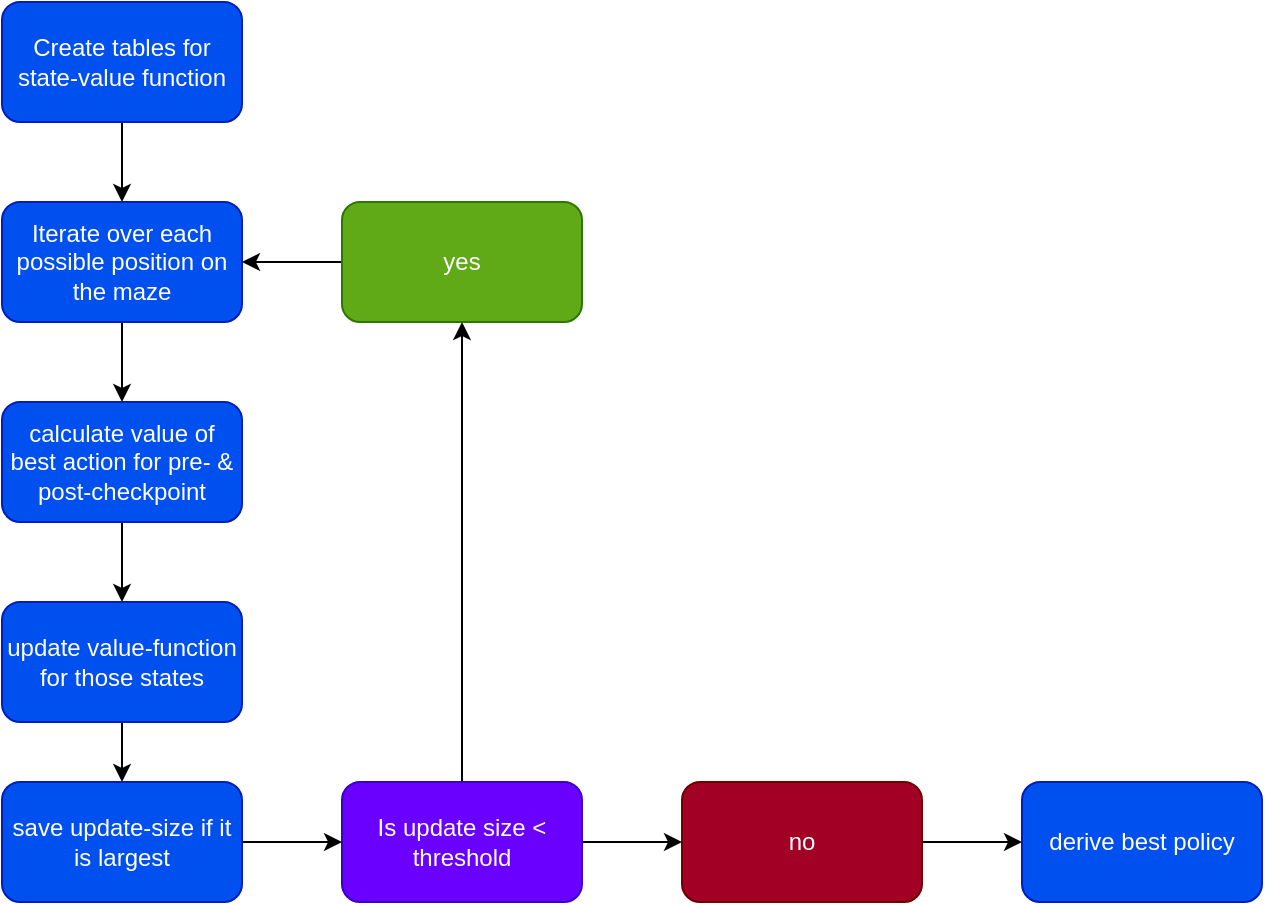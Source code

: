 <mxfile version="24.7.17">
  <diagram name="Page-1" id="i99-KOvMeySdVOlr5Nxg">
    <mxGraphModel dx="794" dy="1224" grid="1" gridSize="10" guides="1" tooltips="1" connect="1" arrows="1" fold="1" page="1" pageScale="1" pageWidth="1169" pageHeight="827" math="0" shadow="0">
      <root>
        <mxCell id="0" />
        <mxCell id="1" parent="0" />
        <mxCell id="NeNxGj7j5S0PMZiqVFyd-5" style="edgeStyle=orthogonalEdgeStyle;rounded=0;orthogonalLoop=1;jettySize=auto;html=1;entryX=0.5;entryY=0;entryDx=0;entryDy=0;" edge="1" parent="1" source="NeNxGj7j5S0PMZiqVFyd-1" target="NeNxGj7j5S0PMZiqVFyd-3">
          <mxGeometry relative="1" as="geometry" />
        </mxCell>
        <mxCell id="NeNxGj7j5S0PMZiqVFyd-1" value="Create tables for state-value function" style="rounded=1;whiteSpace=wrap;html=1;fillColor=#0050ef;fontColor=#ffffff;strokeColor=#001DBC;" vertex="1" parent="1">
          <mxGeometry x="160" y="240" width="120" height="60" as="geometry" />
        </mxCell>
        <mxCell id="NeNxGj7j5S0PMZiqVFyd-7" style="edgeStyle=orthogonalEdgeStyle;rounded=0;orthogonalLoop=1;jettySize=auto;html=1;" edge="1" parent="1" source="NeNxGj7j5S0PMZiqVFyd-3" target="NeNxGj7j5S0PMZiqVFyd-6">
          <mxGeometry relative="1" as="geometry" />
        </mxCell>
        <mxCell id="NeNxGj7j5S0PMZiqVFyd-3" value="Iterate over each possible position on the maze" style="rounded=1;whiteSpace=wrap;html=1;fillColor=#0050ef;fontColor=#ffffff;strokeColor=#001DBC;" vertex="1" parent="1">
          <mxGeometry x="160" y="340" width="120" height="60" as="geometry" />
        </mxCell>
        <mxCell id="NeNxGj7j5S0PMZiqVFyd-10" style="edgeStyle=orthogonalEdgeStyle;rounded=0;orthogonalLoop=1;jettySize=auto;html=1;entryX=0.5;entryY=0;entryDx=0;entryDy=0;" edge="1" parent="1" source="NeNxGj7j5S0PMZiqVFyd-6" target="NeNxGj7j5S0PMZiqVFyd-9">
          <mxGeometry relative="1" as="geometry" />
        </mxCell>
        <mxCell id="NeNxGj7j5S0PMZiqVFyd-6" value="calculate value of best action for pre- &amp;amp; post-checkpoint" style="rounded=1;whiteSpace=wrap;html=1;fillColor=#0050ef;fontColor=#ffffff;strokeColor=#001DBC;" vertex="1" parent="1">
          <mxGeometry x="160" y="440" width="120" height="60" as="geometry" />
        </mxCell>
        <mxCell id="NeNxGj7j5S0PMZiqVFyd-15" style="edgeStyle=orthogonalEdgeStyle;rounded=0;orthogonalLoop=1;jettySize=auto;html=1;" edge="1" parent="1" source="NeNxGj7j5S0PMZiqVFyd-8" target="NeNxGj7j5S0PMZiqVFyd-14">
          <mxGeometry relative="1" as="geometry" />
        </mxCell>
        <mxCell id="NeNxGj7j5S0PMZiqVFyd-18" style="edgeStyle=orthogonalEdgeStyle;rounded=0;orthogonalLoop=1;jettySize=auto;html=1;entryX=0;entryY=0.5;entryDx=0;entryDy=0;" edge="1" parent="1" source="NeNxGj7j5S0PMZiqVFyd-8" target="NeNxGj7j5S0PMZiqVFyd-17">
          <mxGeometry relative="1" as="geometry" />
        </mxCell>
        <mxCell id="NeNxGj7j5S0PMZiqVFyd-8" value="Is update size &amp;lt; threshold" style="rounded=1;whiteSpace=wrap;html=1;fillColor=#6a00ff;fontColor=#ffffff;strokeColor=#3700CC;" vertex="1" parent="1">
          <mxGeometry x="330" y="630" width="120" height="60" as="geometry" />
        </mxCell>
        <mxCell id="NeNxGj7j5S0PMZiqVFyd-12" style="edgeStyle=orthogonalEdgeStyle;rounded=0;orthogonalLoop=1;jettySize=auto;html=1;entryX=0.5;entryY=0;entryDx=0;entryDy=0;" edge="1" parent="1" source="NeNxGj7j5S0PMZiqVFyd-9" target="NeNxGj7j5S0PMZiqVFyd-11">
          <mxGeometry relative="1" as="geometry" />
        </mxCell>
        <mxCell id="NeNxGj7j5S0PMZiqVFyd-9" value="update value-function for those states" style="rounded=1;whiteSpace=wrap;html=1;fillColor=#0050ef;fontColor=#ffffff;strokeColor=#001DBC;" vertex="1" parent="1">
          <mxGeometry x="160" y="540" width="120" height="60" as="geometry" />
        </mxCell>
        <mxCell id="NeNxGj7j5S0PMZiqVFyd-13" style="edgeStyle=orthogonalEdgeStyle;rounded=0;orthogonalLoop=1;jettySize=auto;html=1;" edge="1" parent="1" source="NeNxGj7j5S0PMZiqVFyd-11" target="NeNxGj7j5S0PMZiqVFyd-8">
          <mxGeometry relative="1" as="geometry">
            <mxPoint x="340.0" y="660" as="targetPoint" />
          </mxGeometry>
        </mxCell>
        <mxCell id="NeNxGj7j5S0PMZiqVFyd-11" value="save update-size if it is largest" style="rounded=1;whiteSpace=wrap;html=1;fillColor=#0050ef;fontColor=#ffffff;strokeColor=#001DBC;" vertex="1" parent="1">
          <mxGeometry x="160" y="630" width="120" height="60" as="geometry" />
        </mxCell>
        <mxCell id="NeNxGj7j5S0PMZiqVFyd-16" style="edgeStyle=orthogonalEdgeStyle;rounded=0;orthogonalLoop=1;jettySize=auto;html=1;entryX=1;entryY=0.5;entryDx=0;entryDy=0;" edge="1" parent="1" source="NeNxGj7j5S0PMZiqVFyd-14" target="NeNxGj7j5S0PMZiqVFyd-3">
          <mxGeometry relative="1" as="geometry" />
        </mxCell>
        <mxCell id="NeNxGj7j5S0PMZiqVFyd-14" value="yes" style="rounded=1;whiteSpace=wrap;html=1;fillColor=#60a917;fontColor=#ffffff;strokeColor=#2D7600;" vertex="1" parent="1">
          <mxGeometry x="330" y="340" width="120" height="60" as="geometry" />
        </mxCell>
        <mxCell id="NeNxGj7j5S0PMZiqVFyd-20" style="edgeStyle=orthogonalEdgeStyle;rounded=0;orthogonalLoop=1;jettySize=auto;html=1;entryX=0;entryY=0.5;entryDx=0;entryDy=0;" edge="1" parent="1" source="NeNxGj7j5S0PMZiqVFyd-17" target="NeNxGj7j5S0PMZiqVFyd-19">
          <mxGeometry relative="1" as="geometry" />
        </mxCell>
        <mxCell id="NeNxGj7j5S0PMZiqVFyd-17" value="no" style="rounded=1;whiteSpace=wrap;html=1;fillColor=#a20025;fontColor=#ffffff;strokeColor=#6F0000;" vertex="1" parent="1">
          <mxGeometry x="500" y="630" width="120" height="60" as="geometry" />
        </mxCell>
        <mxCell id="NeNxGj7j5S0PMZiqVFyd-19" value="derive best policy" style="rounded=1;whiteSpace=wrap;html=1;fillColor=#0050ef;fontColor=#ffffff;strokeColor=#001DBC;" vertex="1" parent="1">
          <mxGeometry x="670" y="630" width="120" height="60" as="geometry" />
        </mxCell>
      </root>
    </mxGraphModel>
  </diagram>
</mxfile>
